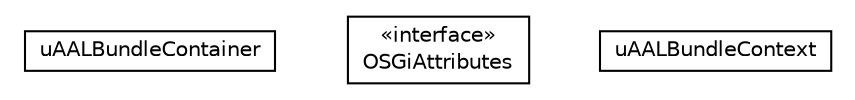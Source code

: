 #!/usr/local/bin/dot
#
# Class diagram 
# Generated by UMLGraph version R5_6-24-gf6e263 (http://www.umlgraph.org/)
#

digraph G {
	edge [fontname="Helvetica",fontsize=10,labelfontname="Helvetica",labelfontsize=10];
	node [fontname="Helvetica",fontsize=10,shape=plaintext];
	nodesep=0.25;
	ranksep=0.5;
	// org.universAAL.middleware.container.osgi.uAALBundleContainer
	c455471 [label=<<table title="org.universAAL.middleware.container.osgi.uAALBundleContainer" border="0" cellborder="1" cellspacing="0" cellpadding="2" port="p" href="./uAALBundleContainer.html">
		<tr><td><table border="0" cellspacing="0" cellpadding="1">
<tr><td align="center" balign="center"> uAALBundleContainer </td></tr>
		</table></td></tr>
		</table>>, URL="./uAALBundleContainer.html", fontname="Helvetica", fontcolor="black", fontsize=10.0];
	// org.universAAL.middleware.container.osgi.OSGiAttributes
	c455472 [label=<<table title="org.universAAL.middleware.container.osgi.OSGiAttributes" border="0" cellborder="1" cellspacing="0" cellpadding="2" port="p" href="./OSGiAttributes.html">
		<tr><td><table border="0" cellspacing="0" cellpadding="1">
<tr><td align="center" balign="center"> &#171;interface&#187; </td></tr>
<tr><td align="center" balign="center"> OSGiAttributes </td></tr>
		</table></td></tr>
		</table>>, URL="./OSGiAttributes.html", fontname="Helvetica", fontcolor="black", fontsize=10.0];
	// org.universAAL.middleware.container.osgi.uAALBundleContext
	c455473 [label=<<table title="org.universAAL.middleware.container.osgi.uAALBundleContext" border="0" cellborder="1" cellspacing="0" cellpadding="2" port="p" href="./uAALBundleContext.html">
		<tr><td><table border="0" cellspacing="0" cellpadding="1">
<tr><td align="center" balign="center"> uAALBundleContext </td></tr>
		</table></td></tr>
		</table>>, URL="./uAALBundleContext.html", fontname="Helvetica", fontcolor="black", fontsize=10.0];
}


